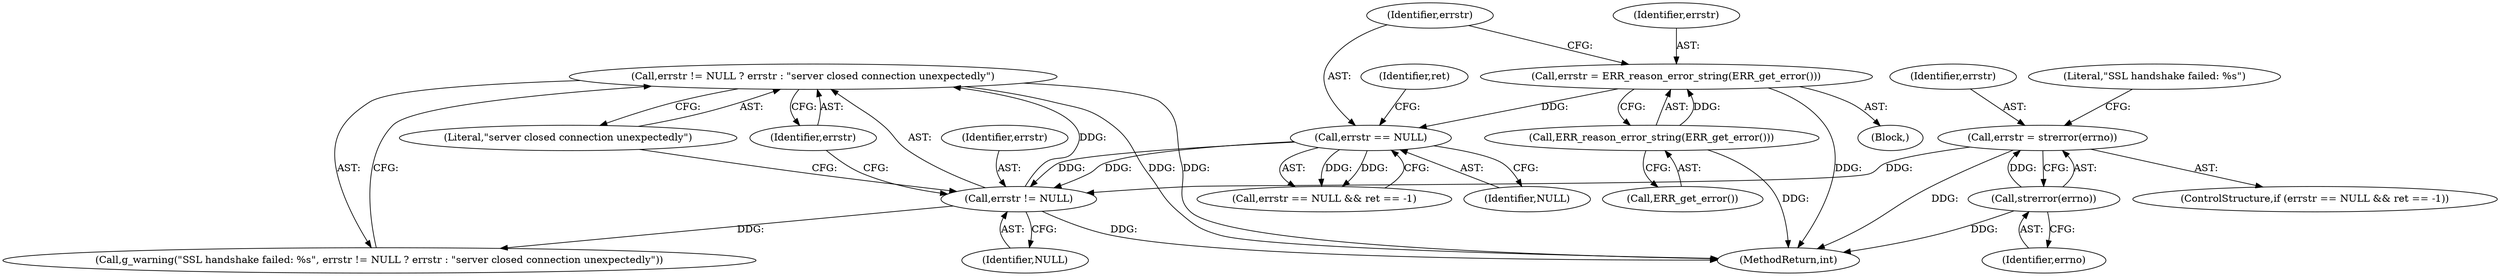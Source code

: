 digraph "0_irssi-proxy_85bbc05b21678e80423815d2ef1dfe26208491ab_0@API" {
"1000167" [label="(Call,errstr != NULL ? errstr : \"server closed connection unexpectedly\")"];
"1000168" [label="(Call,errstr != NULL)"];
"1000154" [label="(Call,errstr == NULL)"];
"1000148" [label="(Call,errstr = ERR_reason_error_string(ERR_get_error()))"];
"1000150" [label="(Call,ERR_reason_error_string(ERR_get_error()))"];
"1000161" [label="(Call,errstr = strerror(errno))"];
"1000163" [label="(Call,strerror(errno))"];
"1000170" [label="(Identifier,NULL)"];
"1000149" [label="(Identifier,errstr)"];
"1000161" [label="(Call,errstr = strerror(errno))"];
"1000158" [label="(Identifier,ret)"];
"1000165" [label="(Call,g_warning(\"SSL handshake failed: %s\", errstr != NULL ? errstr : \"server closed connection unexpectedly\"))"];
"1000163" [label="(Call,strerror(errno))"];
"1000169" [label="(Identifier,errstr)"];
"1000172" [label="(Literal,\"server closed connection unexpectedly\")"];
"1000162" [label="(Identifier,errstr)"];
"1000167" [label="(Call,errstr != NULL ? errstr : \"server closed connection unexpectedly\")"];
"1000156" [label="(Identifier,NULL)"];
"1000171" [label="(Identifier,errstr)"];
"1000155" [label="(Identifier,errstr)"];
"1000150" [label="(Call,ERR_reason_error_string(ERR_get_error()))"];
"1000168" [label="(Call,errstr != NULL)"];
"1000166" [label="(Literal,\"SSL handshake failed: %s\")"];
"1000133" [label="(Block,)"];
"1000152" [label="(ControlStructure,if (errstr == NULL && ret == -1))"];
"1000164" [label="(Identifier,errno)"];
"1000154" [label="(Call,errstr == NULL)"];
"1000234" [label="(MethodReturn,int)"];
"1000148" [label="(Call,errstr = ERR_reason_error_string(ERR_get_error()))"];
"1000153" [label="(Call,errstr == NULL && ret == -1)"];
"1000151" [label="(Call,ERR_get_error())"];
"1000167" -> "1000165"  [label="AST: "];
"1000167" -> "1000171"  [label="CFG: "];
"1000167" -> "1000172"  [label="CFG: "];
"1000168" -> "1000167"  [label="AST: "];
"1000171" -> "1000167"  [label="AST: "];
"1000172" -> "1000167"  [label="AST: "];
"1000165" -> "1000167"  [label="CFG: "];
"1000167" -> "1000234"  [label="DDG: "];
"1000167" -> "1000234"  [label="DDG: "];
"1000168" -> "1000167"  [label="DDG: "];
"1000168" -> "1000170"  [label="CFG: "];
"1000169" -> "1000168"  [label="AST: "];
"1000170" -> "1000168"  [label="AST: "];
"1000171" -> "1000168"  [label="CFG: "];
"1000172" -> "1000168"  [label="CFG: "];
"1000168" -> "1000234"  [label="DDG: "];
"1000168" -> "1000165"  [label="DDG: "];
"1000154" -> "1000168"  [label="DDG: "];
"1000154" -> "1000168"  [label="DDG: "];
"1000161" -> "1000168"  [label="DDG: "];
"1000154" -> "1000153"  [label="AST: "];
"1000154" -> "1000156"  [label="CFG: "];
"1000155" -> "1000154"  [label="AST: "];
"1000156" -> "1000154"  [label="AST: "];
"1000158" -> "1000154"  [label="CFG: "];
"1000153" -> "1000154"  [label="CFG: "];
"1000154" -> "1000153"  [label="DDG: "];
"1000154" -> "1000153"  [label="DDG: "];
"1000148" -> "1000154"  [label="DDG: "];
"1000148" -> "1000133"  [label="AST: "];
"1000148" -> "1000150"  [label="CFG: "];
"1000149" -> "1000148"  [label="AST: "];
"1000150" -> "1000148"  [label="AST: "];
"1000155" -> "1000148"  [label="CFG: "];
"1000148" -> "1000234"  [label="DDG: "];
"1000150" -> "1000148"  [label="DDG: "];
"1000150" -> "1000151"  [label="CFG: "];
"1000151" -> "1000150"  [label="AST: "];
"1000150" -> "1000234"  [label="DDG: "];
"1000161" -> "1000152"  [label="AST: "];
"1000161" -> "1000163"  [label="CFG: "];
"1000162" -> "1000161"  [label="AST: "];
"1000163" -> "1000161"  [label="AST: "];
"1000166" -> "1000161"  [label="CFG: "];
"1000161" -> "1000234"  [label="DDG: "];
"1000163" -> "1000161"  [label="DDG: "];
"1000163" -> "1000164"  [label="CFG: "];
"1000164" -> "1000163"  [label="AST: "];
"1000163" -> "1000234"  [label="DDG: "];
}
